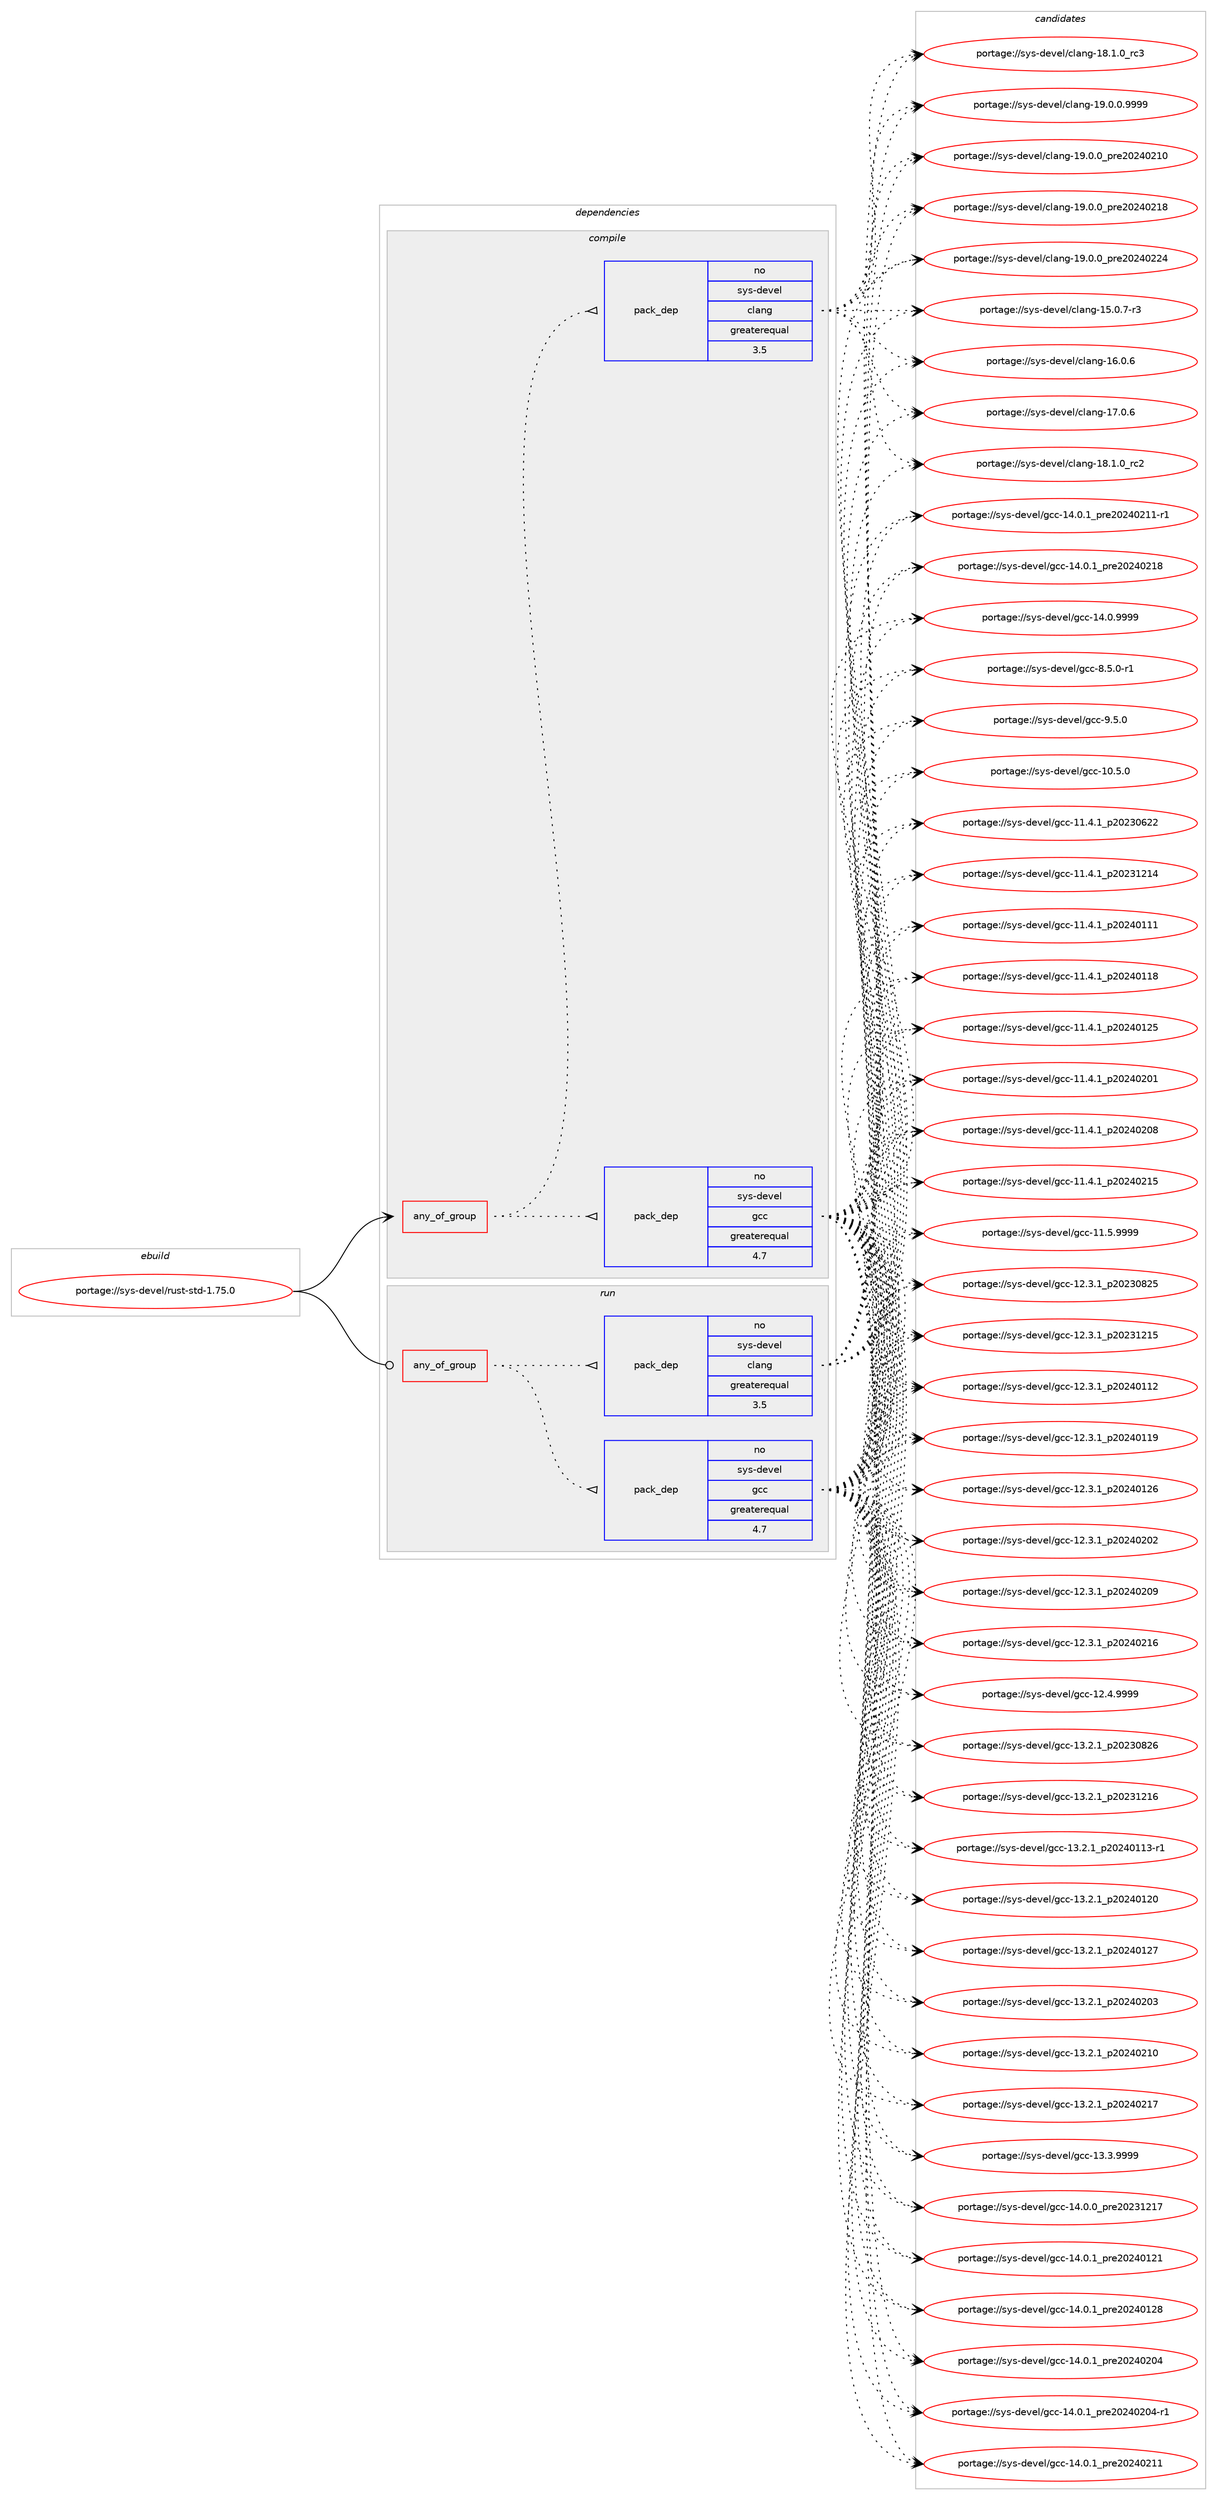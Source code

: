 digraph prolog {

# *************
# Graph options
# *************

newrank=true;
concentrate=true;
compound=true;
graph [rankdir=LR,fontname=Helvetica,fontsize=10,ranksep=1.5];#, ranksep=2.5, nodesep=0.2];
edge  [arrowhead=vee];
node  [fontname=Helvetica,fontsize=10];

# **********
# The ebuild
# **********

subgraph cluster_leftcol {
color=gray;
rank=same;
label=<<i>ebuild</i>>;
id [label="portage://sys-devel/rust-std-1.75.0", color=red, width=4, href="../sys-devel/rust-std-1.75.0.svg"];
}

# ****************
# The dependencies
# ****************

subgraph cluster_midcol {
color=gray;
label=<<i>dependencies</i>>;
subgraph cluster_compile {
fillcolor="#eeeeee";
style=filled;
label=<<i>compile</i>>;
subgraph any184 {
dependency20622 [label=<<TABLE BORDER="0" CELLBORDER="1" CELLSPACING="0" CELLPADDING="4"><TR><TD CELLPADDING="10">any_of_group</TD></TR></TABLE>>, shape=none, color=red];subgraph pack6440 {
dependency20623 [label=<<TABLE BORDER="0" CELLBORDER="1" CELLSPACING="0" CELLPADDING="4" WIDTH="220"><TR><TD ROWSPAN="6" CELLPADDING="30">pack_dep</TD></TR><TR><TD WIDTH="110">no</TD></TR><TR><TD>sys-devel</TD></TR><TR><TD>gcc</TD></TR><TR><TD>greaterequal</TD></TR><TR><TD>4.7</TD></TR></TABLE>>, shape=none, color=blue];
}
dependency20622:e -> dependency20623:w [weight=20,style="dotted",arrowhead="oinv"];
subgraph pack6441 {
dependency20624 [label=<<TABLE BORDER="0" CELLBORDER="1" CELLSPACING="0" CELLPADDING="4" WIDTH="220"><TR><TD ROWSPAN="6" CELLPADDING="30">pack_dep</TD></TR><TR><TD WIDTH="110">no</TD></TR><TR><TD>sys-devel</TD></TR><TR><TD>clang</TD></TR><TR><TD>greaterequal</TD></TR><TR><TD>3.5</TD></TR></TABLE>>, shape=none, color=blue];
}
dependency20622:e -> dependency20624:w [weight=20,style="dotted",arrowhead="oinv"];
}
id:e -> dependency20622:w [weight=20,style="solid",arrowhead="vee"];
}
subgraph cluster_compileandrun {
fillcolor="#eeeeee";
style=filled;
label=<<i>compile and run</i>>;
}
subgraph cluster_run {
fillcolor="#eeeeee";
style=filled;
label=<<i>run</i>>;
subgraph any185 {
dependency20625 [label=<<TABLE BORDER="0" CELLBORDER="1" CELLSPACING="0" CELLPADDING="4"><TR><TD CELLPADDING="10">any_of_group</TD></TR></TABLE>>, shape=none, color=red];subgraph pack6442 {
dependency20626 [label=<<TABLE BORDER="0" CELLBORDER="1" CELLSPACING="0" CELLPADDING="4" WIDTH="220"><TR><TD ROWSPAN="6" CELLPADDING="30">pack_dep</TD></TR><TR><TD WIDTH="110">no</TD></TR><TR><TD>sys-devel</TD></TR><TR><TD>gcc</TD></TR><TR><TD>greaterequal</TD></TR><TR><TD>4.7</TD></TR></TABLE>>, shape=none, color=blue];
}
dependency20625:e -> dependency20626:w [weight=20,style="dotted",arrowhead="oinv"];
subgraph pack6443 {
dependency20627 [label=<<TABLE BORDER="0" CELLBORDER="1" CELLSPACING="0" CELLPADDING="4" WIDTH="220"><TR><TD ROWSPAN="6" CELLPADDING="30">pack_dep</TD></TR><TR><TD WIDTH="110">no</TD></TR><TR><TD>sys-devel</TD></TR><TR><TD>clang</TD></TR><TR><TD>greaterequal</TD></TR><TR><TD>3.5</TD></TR></TABLE>>, shape=none, color=blue];
}
dependency20625:e -> dependency20627:w [weight=20,style="dotted",arrowhead="oinv"];
}
id:e -> dependency20625:w [weight=20,style="solid",arrowhead="odot"];
}
}

# **************
# The candidates
# **************

subgraph cluster_choices {
rank=same;
color=gray;
label=<<i>candidates</i>>;

subgraph choice6440 {
color=black;
nodesep=1;
choice1151211154510010111810110847103999945494846534648 [label="portage://sys-devel/gcc-10.5.0", color=red, width=4,href="../sys-devel/gcc-10.5.0.svg"];
choice1151211154510010111810110847103999945494946524649951125048505148545050 [label="portage://sys-devel/gcc-11.4.1_p20230622", color=red, width=4,href="../sys-devel/gcc-11.4.1_p20230622.svg"];
choice1151211154510010111810110847103999945494946524649951125048505149504952 [label="portage://sys-devel/gcc-11.4.1_p20231214", color=red, width=4,href="../sys-devel/gcc-11.4.1_p20231214.svg"];
choice1151211154510010111810110847103999945494946524649951125048505248494949 [label="portage://sys-devel/gcc-11.4.1_p20240111", color=red, width=4,href="../sys-devel/gcc-11.4.1_p20240111.svg"];
choice1151211154510010111810110847103999945494946524649951125048505248494956 [label="portage://sys-devel/gcc-11.4.1_p20240118", color=red, width=4,href="../sys-devel/gcc-11.4.1_p20240118.svg"];
choice1151211154510010111810110847103999945494946524649951125048505248495053 [label="portage://sys-devel/gcc-11.4.1_p20240125", color=red, width=4,href="../sys-devel/gcc-11.4.1_p20240125.svg"];
choice1151211154510010111810110847103999945494946524649951125048505248504849 [label="portage://sys-devel/gcc-11.4.1_p20240201", color=red, width=4,href="../sys-devel/gcc-11.4.1_p20240201.svg"];
choice1151211154510010111810110847103999945494946524649951125048505248504856 [label="portage://sys-devel/gcc-11.4.1_p20240208", color=red, width=4,href="../sys-devel/gcc-11.4.1_p20240208.svg"];
choice1151211154510010111810110847103999945494946524649951125048505248504953 [label="portage://sys-devel/gcc-11.4.1_p20240215", color=red, width=4,href="../sys-devel/gcc-11.4.1_p20240215.svg"];
choice1151211154510010111810110847103999945494946534657575757 [label="portage://sys-devel/gcc-11.5.9999", color=red, width=4,href="../sys-devel/gcc-11.5.9999.svg"];
choice1151211154510010111810110847103999945495046514649951125048505148565053 [label="portage://sys-devel/gcc-12.3.1_p20230825", color=red, width=4,href="../sys-devel/gcc-12.3.1_p20230825.svg"];
choice1151211154510010111810110847103999945495046514649951125048505149504953 [label="portage://sys-devel/gcc-12.3.1_p20231215", color=red, width=4,href="../sys-devel/gcc-12.3.1_p20231215.svg"];
choice1151211154510010111810110847103999945495046514649951125048505248494950 [label="portage://sys-devel/gcc-12.3.1_p20240112", color=red, width=4,href="../sys-devel/gcc-12.3.1_p20240112.svg"];
choice1151211154510010111810110847103999945495046514649951125048505248494957 [label="portage://sys-devel/gcc-12.3.1_p20240119", color=red, width=4,href="../sys-devel/gcc-12.3.1_p20240119.svg"];
choice1151211154510010111810110847103999945495046514649951125048505248495054 [label="portage://sys-devel/gcc-12.3.1_p20240126", color=red, width=4,href="../sys-devel/gcc-12.3.1_p20240126.svg"];
choice1151211154510010111810110847103999945495046514649951125048505248504850 [label="portage://sys-devel/gcc-12.3.1_p20240202", color=red, width=4,href="../sys-devel/gcc-12.3.1_p20240202.svg"];
choice1151211154510010111810110847103999945495046514649951125048505248504857 [label="portage://sys-devel/gcc-12.3.1_p20240209", color=red, width=4,href="../sys-devel/gcc-12.3.1_p20240209.svg"];
choice1151211154510010111810110847103999945495046514649951125048505248504954 [label="portage://sys-devel/gcc-12.3.1_p20240216", color=red, width=4,href="../sys-devel/gcc-12.3.1_p20240216.svg"];
choice1151211154510010111810110847103999945495046524657575757 [label="portage://sys-devel/gcc-12.4.9999", color=red, width=4,href="../sys-devel/gcc-12.4.9999.svg"];
choice1151211154510010111810110847103999945495146504649951125048505148565054 [label="portage://sys-devel/gcc-13.2.1_p20230826", color=red, width=4,href="../sys-devel/gcc-13.2.1_p20230826.svg"];
choice1151211154510010111810110847103999945495146504649951125048505149504954 [label="portage://sys-devel/gcc-13.2.1_p20231216", color=red, width=4,href="../sys-devel/gcc-13.2.1_p20231216.svg"];
choice11512111545100101118101108471039999454951465046499511250485052484949514511449 [label="portage://sys-devel/gcc-13.2.1_p20240113-r1", color=red, width=4,href="../sys-devel/gcc-13.2.1_p20240113-r1.svg"];
choice1151211154510010111810110847103999945495146504649951125048505248495048 [label="portage://sys-devel/gcc-13.2.1_p20240120", color=red, width=4,href="../sys-devel/gcc-13.2.1_p20240120.svg"];
choice1151211154510010111810110847103999945495146504649951125048505248495055 [label="portage://sys-devel/gcc-13.2.1_p20240127", color=red, width=4,href="../sys-devel/gcc-13.2.1_p20240127.svg"];
choice1151211154510010111810110847103999945495146504649951125048505248504851 [label="portage://sys-devel/gcc-13.2.1_p20240203", color=red, width=4,href="../sys-devel/gcc-13.2.1_p20240203.svg"];
choice1151211154510010111810110847103999945495146504649951125048505248504948 [label="portage://sys-devel/gcc-13.2.1_p20240210", color=red, width=4,href="../sys-devel/gcc-13.2.1_p20240210.svg"];
choice1151211154510010111810110847103999945495146504649951125048505248504955 [label="portage://sys-devel/gcc-13.2.1_p20240217", color=red, width=4,href="../sys-devel/gcc-13.2.1_p20240217.svg"];
choice1151211154510010111810110847103999945495146514657575757 [label="portage://sys-devel/gcc-13.3.9999", color=red, width=4,href="../sys-devel/gcc-13.3.9999.svg"];
choice1151211154510010111810110847103999945495246484648951121141015048505149504955 [label="portage://sys-devel/gcc-14.0.0_pre20231217", color=red, width=4,href="../sys-devel/gcc-14.0.0_pre20231217.svg"];
choice1151211154510010111810110847103999945495246484649951121141015048505248495049 [label="portage://sys-devel/gcc-14.0.1_pre20240121", color=red, width=4,href="../sys-devel/gcc-14.0.1_pre20240121.svg"];
choice1151211154510010111810110847103999945495246484649951121141015048505248495056 [label="portage://sys-devel/gcc-14.0.1_pre20240128", color=red, width=4,href="../sys-devel/gcc-14.0.1_pre20240128.svg"];
choice1151211154510010111810110847103999945495246484649951121141015048505248504852 [label="portage://sys-devel/gcc-14.0.1_pre20240204", color=red, width=4,href="../sys-devel/gcc-14.0.1_pre20240204.svg"];
choice11512111545100101118101108471039999454952464846499511211410150485052485048524511449 [label="portage://sys-devel/gcc-14.0.1_pre20240204-r1", color=red, width=4,href="../sys-devel/gcc-14.0.1_pre20240204-r1.svg"];
choice1151211154510010111810110847103999945495246484649951121141015048505248504949 [label="portage://sys-devel/gcc-14.0.1_pre20240211", color=red, width=4,href="../sys-devel/gcc-14.0.1_pre20240211.svg"];
choice11512111545100101118101108471039999454952464846499511211410150485052485049494511449 [label="portage://sys-devel/gcc-14.0.1_pre20240211-r1", color=red, width=4,href="../sys-devel/gcc-14.0.1_pre20240211-r1.svg"];
choice1151211154510010111810110847103999945495246484649951121141015048505248504956 [label="portage://sys-devel/gcc-14.0.1_pre20240218", color=red, width=4,href="../sys-devel/gcc-14.0.1_pre20240218.svg"];
choice1151211154510010111810110847103999945495246484657575757 [label="portage://sys-devel/gcc-14.0.9999", color=red, width=4,href="../sys-devel/gcc-14.0.9999.svg"];
choice115121115451001011181011084710399994556465346484511449 [label="portage://sys-devel/gcc-8.5.0-r1", color=red, width=4,href="../sys-devel/gcc-8.5.0-r1.svg"];
choice11512111545100101118101108471039999455746534648 [label="portage://sys-devel/gcc-9.5.0", color=red, width=4,href="../sys-devel/gcc-9.5.0.svg"];
dependency20623:e -> choice1151211154510010111810110847103999945494846534648:w [style=dotted,weight="100"];
dependency20623:e -> choice1151211154510010111810110847103999945494946524649951125048505148545050:w [style=dotted,weight="100"];
dependency20623:e -> choice1151211154510010111810110847103999945494946524649951125048505149504952:w [style=dotted,weight="100"];
dependency20623:e -> choice1151211154510010111810110847103999945494946524649951125048505248494949:w [style=dotted,weight="100"];
dependency20623:e -> choice1151211154510010111810110847103999945494946524649951125048505248494956:w [style=dotted,weight="100"];
dependency20623:e -> choice1151211154510010111810110847103999945494946524649951125048505248495053:w [style=dotted,weight="100"];
dependency20623:e -> choice1151211154510010111810110847103999945494946524649951125048505248504849:w [style=dotted,weight="100"];
dependency20623:e -> choice1151211154510010111810110847103999945494946524649951125048505248504856:w [style=dotted,weight="100"];
dependency20623:e -> choice1151211154510010111810110847103999945494946524649951125048505248504953:w [style=dotted,weight="100"];
dependency20623:e -> choice1151211154510010111810110847103999945494946534657575757:w [style=dotted,weight="100"];
dependency20623:e -> choice1151211154510010111810110847103999945495046514649951125048505148565053:w [style=dotted,weight="100"];
dependency20623:e -> choice1151211154510010111810110847103999945495046514649951125048505149504953:w [style=dotted,weight="100"];
dependency20623:e -> choice1151211154510010111810110847103999945495046514649951125048505248494950:w [style=dotted,weight="100"];
dependency20623:e -> choice1151211154510010111810110847103999945495046514649951125048505248494957:w [style=dotted,weight="100"];
dependency20623:e -> choice1151211154510010111810110847103999945495046514649951125048505248495054:w [style=dotted,weight="100"];
dependency20623:e -> choice1151211154510010111810110847103999945495046514649951125048505248504850:w [style=dotted,weight="100"];
dependency20623:e -> choice1151211154510010111810110847103999945495046514649951125048505248504857:w [style=dotted,weight="100"];
dependency20623:e -> choice1151211154510010111810110847103999945495046514649951125048505248504954:w [style=dotted,weight="100"];
dependency20623:e -> choice1151211154510010111810110847103999945495046524657575757:w [style=dotted,weight="100"];
dependency20623:e -> choice1151211154510010111810110847103999945495146504649951125048505148565054:w [style=dotted,weight="100"];
dependency20623:e -> choice1151211154510010111810110847103999945495146504649951125048505149504954:w [style=dotted,weight="100"];
dependency20623:e -> choice11512111545100101118101108471039999454951465046499511250485052484949514511449:w [style=dotted,weight="100"];
dependency20623:e -> choice1151211154510010111810110847103999945495146504649951125048505248495048:w [style=dotted,weight="100"];
dependency20623:e -> choice1151211154510010111810110847103999945495146504649951125048505248495055:w [style=dotted,weight="100"];
dependency20623:e -> choice1151211154510010111810110847103999945495146504649951125048505248504851:w [style=dotted,weight="100"];
dependency20623:e -> choice1151211154510010111810110847103999945495146504649951125048505248504948:w [style=dotted,weight="100"];
dependency20623:e -> choice1151211154510010111810110847103999945495146504649951125048505248504955:w [style=dotted,weight="100"];
dependency20623:e -> choice1151211154510010111810110847103999945495146514657575757:w [style=dotted,weight="100"];
dependency20623:e -> choice1151211154510010111810110847103999945495246484648951121141015048505149504955:w [style=dotted,weight="100"];
dependency20623:e -> choice1151211154510010111810110847103999945495246484649951121141015048505248495049:w [style=dotted,weight="100"];
dependency20623:e -> choice1151211154510010111810110847103999945495246484649951121141015048505248495056:w [style=dotted,weight="100"];
dependency20623:e -> choice1151211154510010111810110847103999945495246484649951121141015048505248504852:w [style=dotted,weight="100"];
dependency20623:e -> choice11512111545100101118101108471039999454952464846499511211410150485052485048524511449:w [style=dotted,weight="100"];
dependency20623:e -> choice1151211154510010111810110847103999945495246484649951121141015048505248504949:w [style=dotted,weight="100"];
dependency20623:e -> choice11512111545100101118101108471039999454952464846499511211410150485052485049494511449:w [style=dotted,weight="100"];
dependency20623:e -> choice1151211154510010111810110847103999945495246484649951121141015048505248504956:w [style=dotted,weight="100"];
dependency20623:e -> choice1151211154510010111810110847103999945495246484657575757:w [style=dotted,weight="100"];
dependency20623:e -> choice115121115451001011181011084710399994556465346484511449:w [style=dotted,weight="100"];
dependency20623:e -> choice11512111545100101118101108471039999455746534648:w [style=dotted,weight="100"];
}
subgraph choice6441 {
color=black;
nodesep=1;
choice11512111545100101118101108479910897110103454953464846554511451 [label="portage://sys-devel/clang-15.0.7-r3", color=red, width=4,href="../sys-devel/clang-15.0.7-r3.svg"];
choice1151211154510010111810110847991089711010345495446484654 [label="portage://sys-devel/clang-16.0.6", color=red, width=4,href="../sys-devel/clang-16.0.6.svg"];
choice1151211154510010111810110847991089711010345495546484654 [label="portage://sys-devel/clang-17.0.6", color=red, width=4,href="../sys-devel/clang-17.0.6.svg"];
choice1151211154510010111810110847991089711010345495646494648951149950 [label="portage://sys-devel/clang-18.1.0_rc2", color=red, width=4,href="../sys-devel/clang-18.1.0_rc2.svg"];
choice1151211154510010111810110847991089711010345495646494648951149951 [label="portage://sys-devel/clang-18.1.0_rc3", color=red, width=4,href="../sys-devel/clang-18.1.0_rc3.svg"];
choice11512111545100101118101108479910897110103454957464846484657575757 [label="portage://sys-devel/clang-19.0.0.9999", color=red, width=4,href="../sys-devel/clang-19.0.0.9999.svg"];
choice1151211154510010111810110847991089711010345495746484648951121141015048505248504948 [label="portage://sys-devel/clang-19.0.0_pre20240210", color=red, width=4,href="../sys-devel/clang-19.0.0_pre20240210.svg"];
choice1151211154510010111810110847991089711010345495746484648951121141015048505248504956 [label="portage://sys-devel/clang-19.0.0_pre20240218", color=red, width=4,href="../sys-devel/clang-19.0.0_pre20240218.svg"];
choice1151211154510010111810110847991089711010345495746484648951121141015048505248505052 [label="portage://sys-devel/clang-19.0.0_pre20240224", color=red, width=4,href="../sys-devel/clang-19.0.0_pre20240224.svg"];
dependency20624:e -> choice11512111545100101118101108479910897110103454953464846554511451:w [style=dotted,weight="100"];
dependency20624:e -> choice1151211154510010111810110847991089711010345495446484654:w [style=dotted,weight="100"];
dependency20624:e -> choice1151211154510010111810110847991089711010345495546484654:w [style=dotted,weight="100"];
dependency20624:e -> choice1151211154510010111810110847991089711010345495646494648951149950:w [style=dotted,weight="100"];
dependency20624:e -> choice1151211154510010111810110847991089711010345495646494648951149951:w [style=dotted,weight="100"];
dependency20624:e -> choice11512111545100101118101108479910897110103454957464846484657575757:w [style=dotted,weight="100"];
dependency20624:e -> choice1151211154510010111810110847991089711010345495746484648951121141015048505248504948:w [style=dotted,weight="100"];
dependency20624:e -> choice1151211154510010111810110847991089711010345495746484648951121141015048505248504956:w [style=dotted,weight="100"];
dependency20624:e -> choice1151211154510010111810110847991089711010345495746484648951121141015048505248505052:w [style=dotted,weight="100"];
}
subgraph choice6442 {
color=black;
nodesep=1;
choice1151211154510010111810110847103999945494846534648 [label="portage://sys-devel/gcc-10.5.0", color=red, width=4,href="../sys-devel/gcc-10.5.0.svg"];
choice1151211154510010111810110847103999945494946524649951125048505148545050 [label="portage://sys-devel/gcc-11.4.1_p20230622", color=red, width=4,href="../sys-devel/gcc-11.4.1_p20230622.svg"];
choice1151211154510010111810110847103999945494946524649951125048505149504952 [label="portage://sys-devel/gcc-11.4.1_p20231214", color=red, width=4,href="../sys-devel/gcc-11.4.1_p20231214.svg"];
choice1151211154510010111810110847103999945494946524649951125048505248494949 [label="portage://sys-devel/gcc-11.4.1_p20240111", color=red, width=4,href="../sys-devel/gcc-11.4.1_p20240111.svg"];
choice1151211154510010111810110847103999945494946524649951125048505248494956 [label="portage://sys-devel/gcc-11.4.1_p20240118", color=red, width=4,href="../sys-devel/gcc-11.4.1_p20240118.svg"];
choice1151211154510010111810110847103999945494946524649951125048505248495053 [label="portage://sys-devel/gcc-11.4.1_p20240125", color=red, width=4,href="../sys-devel/gcc-11.4.1_p20240125.svg"];
choice1151211154510010111810110847103999945494946524649951125048505248504849 [label="portage://sys-devel/gcc-11.4.1_p20240201", color=red, width=4,href="../sys-devel/gcc-11.4.1_p20240201.svg"];
choice1151211154510010111810110847103999945494946524649951125048505248504856 [label="portage://sys-devel/gcc-11.4.1_p20240208", color=red, width=4,href="../sys-devel/gcc-11.4.1_p20240208.svg"];
choice1151211154510010111810110847103999945494946524649951125048505248504953 [label="portage://sys-devel/gcc-11.4.1_p20240215", color=red, width=4,href="../sys-devel/gcc-11.4.1_p20240215.svg"];
choice1151211154510010111810110847103999945494946534657575757 [label="portage://sys-devel/gcc-11.5.9999", color=red, width=4,href="../sys-devel/gcc-11.5.9999.svg"];
choice1151211154510010111810110847103999945495046514649951125048505148565053 [label="portage://sys-devel/gcc-12.3.1_p20230825", color=red, width=4,href="../sys-devel/gcc-12.3.1_p20230825.svg"];
choice1151211154510010111810110847103999945495046514649951125048505149504953 [label="portage://sys-devel/gcc-12.3.1_p20231215", color=red, width=4,href="../sys-devel/gcc-12.3.1_p20231215.svg"];
choice1151211154510010111810110847103999945495046514649951125048505248494950 [label="portage://sys-devel/gcc-12.3.1_p20240112", color=red, width=4,href="../sys-devel/gcc-12.3.1_p20240112.svg"];
choice1151211154510010111810110847103999945495046514649951125048505248494957 [label="portage://sys-devel/gcc-12.3.1_p20240119", color=red, width=4,href="../sys-devel/gcc-12.3.1_p20240119.svg"];
choice1151211154510010111810110847103999945495046514649951125048505248495054 [label="portage://sys-devel/gcc-12.3.1_p20240126", color=red, width=4,href="../sys-devel/gcc-12.3.1_p20240126.svg"];
choice1151211154510010111810110847103999945495046514649951125048505248504850 [label="portage://sys-devel/gcc-12.3.1_p20240202", color=red, width=4,href="../sys-devel/gcc-12.3.1_p20240202.svg"];
choice1151211154510010111810110847103999945495046514649951125048505248504857 [label="portage://sys-devel/gcc-12.3.1_p20240209", color=red, width=4,href="../sys-devel/gcc-12.3.1_p20240209.svg"];
choice1151211154510010111810110847103999945495046514649951125048505248504954 [label="portage://sys-devel/gcc-12.3.1_p20240216", color=red, width=4,href="../sys-devel/gcc-12.3.1_p20240216.svg"];
choice1151211154510010111810110847103999945495046524657575757 [label="portage://sys-devel/gcc-12.4.9999", color=red, width=4,href="../sys-devel/gcc-12.4.9999.svg"];
choice1151211154510010111810110847103999945495146504649951125048505148565054 [label="portage://sys-devel/gcc-13.2.1_p20230826", color=red, width=4,href="../sys-devel/gcc-13.2.1_p20230826.svg"];
choice1151211154510010111810110847103999945495146504649951125048505149504954 [label="portage://sys-devel/gcc-13.2.1_p20231216", color=red, width=4,href="../sys-devel/gcc-13.2.1_p20231216.svg"];
choice11512111545100101118101108471039999454951465046499511250485052484949514511449 [label="portage://sys-devel/gcc-13.2.1_p20240113-r1", color=red, width=4,href="../sys-devel/gcc-13.2.1_p20240113-r1.svg"];
choice1151211154510010111810110847103999945495146504649951125048505248495048 [label="portage://sys-devel/gcc-13.2.1_p20240120", color=red, width=4,href="../sys-devel/gcc-13.2.1_p20240120.svg"];
choice1151211154510010111810110847103999945495146504649951125048505248495055 [label="portage://sys-devel/gcc-13.2.1_p20240127", color=red, width=4,href="../sys-devel/gcc-13.2.1_p20240127.svg"];
choice1151211154510010111810110847103999945495146504649951125048505248504851 [label="portage://sys-devel/gcc-13.2.1_p20240203", color=red, width=4,href="../sys-devel/gcc-13.2.1_p20240203.svg"];
choice1151211154510010111810110847103999945495146504649951125048505248504948 [label="portage://sys-devel/gcc-13.2.1_p20240210", color=red, width=4,href="../sys-devel/gcc-13.2.1_p20240210.svg"];
choice1151211154510010111810110847103999945495146504649951125048505248504955 [label="portage://sys-devel/gcc-13.2.1_p20240217", color=red, width=4,href="../sys-devel/gcc-13.2.1_p20240217.svg"];
choice1151211154510010111810110847103999945495146514657575757 [label="portage://sys-devel/gcc-13.3.9999", color=red, width=4,href="../sys-devel/gcc-13.3.9999.svg"];
choice1151211154510010111810110847103999945495246484648951121141015048505149504955 [label="portage://sys-devel/gcc-14.0.0_pre20231217", color=red, width=4,href="../sys-devel/gcc-14.0.0_pre20231217.svg"];
choice1151211154510010111810110847103999945495246484649951121141015048505248495049 [label="portage://sys-devel/gcc-14.0.1_pre20240121", color=red, width=4,href="../sys-devel/gcc-14.0.1_pre20240121.svg"];
choice1151211154510010111810110847103999945495246484649951121141015048505248495056 [label="portage://sys-devel/gcc-14.0.1_pre20240128", color=red, width=4,href="../sys-devel/gcc-14.0.1_pre20240128.svg"];
choice1151211154510010111810110847103999945495246484649951121141015048505248504852 [label="portage://sys-devel/gcc-14.0.1_pre20240204", color=red, width=4,href="../sys-devel/gcc-14.0.1_pre20240204.svg"];
choice11512111545100101118101108471039999454952464846499511211410150485052485048524511449 [label="portage://sys-devel/gcc-14.0.1_pre20240204-r1", color=red, width=4,href="../sys-devel/gcc-14.0.1_pre20240204-r1.svg"];
choice1151211154510010111810110847103999945495246484649951121141015048505248504949 [label="portage://sys-devel/gcc-14.0.1_pre20240211", color=red, width=4,href="../sys-devel/gcc-14.0.1_pre20240211.svg"];
choice11512111545100101118101108471039999454952464846499511211410150485052485049494511449 [label="portage://sys-devel/gcc-14.0.1_pre20240211-r1", color=red, width=4,href="../sys-devel/gcc-14.0.1_pre20240211-r1.svg"];
choice1151211154510010111810110847103999945495246484649951121141015048505248504956 [label="portage://sys-devel/gcc-14.0.1_pre20240218", color=red, width=4,href="../sys-devel/gcc-14.0.1_pre20240218.svg"];
choice1151211154510010111810110847103999945495246484657575757 [label="portage://sys-devel/gcc-14.0.9999", color=red, width=4,href="../sys-devel/gcc-14.0.9999.svg"];
choice115121115451001011181011084710399994556465346484511449 [label="portage://sys-devel/gcc-8.5.0-r1", color=red, width=4,href="../sys-devel/gcc-8.5.0-r1.svg"];
choice11512111545100101118101108471039999455746534648 [label="portage://sys-devel/gcc-9.5.0", color=red, width=4,href="../sys-devel/gcc-9.5.0.svg"];
dependency20626:e -> choice1151211154510010111810110847103999945494846534648:w [style=dotted,weight="100"];
dependency20626:e -> choice1151211154510010111810110847103999945494946524649951125048505148545050:w [style=dotted,weight="100"];
dependency20626:e -> choice1151211154510010111810110847103999945494946524649951125048505149504952:w [style=dotted,weight="100"];
dependency20626:e -> choice1151211154510010111810110847103999945494946524649951125048505248494949:w [style=dotted,weight="100"];
dependency20626:e -> choice1151211154510010111810110847103999945494946524649951125048505248494956:w [style=dotted,weight="100"];
dependency20626:e -> choice1151211154510010111810110847103999945494946524649951125048505248495053:w [style=dotted,weight="100"];
dependency20626:e -> choice1151211154510010111810110847103999945494946524649951125048505248504849:w [style=dotted,weight="100"];
dependency20626:e -> choice1151211154510010111810110847103999945494946524649951125048505248504856:w [style=dotted,weight="100"];
dependency20626:e -> choice1151211154510010111810110847103999945494946524649951125048505248504953:w [style=dotted,weight="100"];
dependency20626:e -> choice1151211154510010111810110847103999945494946534657575757:w [style=dotted,weight="100"];
dependency20626:e -> choice1151211154510010111810110847103999945495046514649951125048505148565053:w [style=dotted,weight="100"];
dependency20626:e -> choice1151211154510010111810110847103999945495046514649951125048505149504953:w [style=dotted,weight="100"];
dependency20626:e -> choice1151211154510010111810110847103999945495046514649951125048505248494950:w [style=dotted,weight="100"];
dependency20626:e -> choice1151211154510010111810110847103999945495046514649951125048505248494957:w [style=dotted,weight="100"];
dependency20626:e -> choice1151211154510010111810110847103999945495046514649951125048505248495054:w [style=dotted,weight="100"];
dependency20626:e -> choice1151211154510010111810110847103999945495046514649951125048505248504850:w [style=dotted,weight="100"];
dependency20626:e -> choice1151211154510010111810110847103999945495046514649951125048505248504857:w [style=dotted,weight="100"];
dependency20626:e -> choice1151211154510010111810110847103999945495046514649951125048505248504954:w [style=dotted,weight="100"];
dependency20626:e -> choice1151211154510010111810110847103999945495046524657575757:w [style=dotted,weight="100"];
dependency20626:e -> choice1151211154510010111810110847103999945495146504649951125048505148565054:w [style=dotted,weight="100"];
dependency20626:e -> choice1151211154510010111810110847103999945495146504649951125048505149504954:w [style=dotted,weight="100"];
dependency20626:e -> choice11512111545100101118101108471039999454951465046499511250485052484949514511449:w [style=dotted,weight="100"];
dependency20626:e -> choice1151211154510010111810110847103999945495146504649951125048505248495048:w [style=dotted,weight="100"];
dependency20626:e -> choice1151211154510010111810110847103999945495146504649951125048505248495055:w [style=dotted,weight="100"];
dependency20626:e -> choice1151211154510010111810110847103999945495146504649951125048505248504851:w [style=dotted,weight="100"];
dependency20626:e -> choice1151211154510010111810110847103999945495146504649951125048505248504948:w [style=dotted,weight="100"];
dependency20626:e -> choice1151211154510010111810110847103999945495146504649951125048505248504955:w [style=dotted,weight="100"];
dependency20626:e -> choice1151211154510010111810110847103999945495146514657575757:w [style=dotted,weight="100"];
dependency20626:e -> choice1151211154510010111810110847103999945495246484648951121141015048505149504955:w [style=dotted,weight="100"];
dependency20626:e -> choice1151211154510010111810110847103999945495246484649951121141015048505248495049:w [style=dotted,weight="100"];
dependency20626:e -> choice1151211154510010111810110847103999945495246484649951121141015048505248495056:w [style=dotted,weight="100"];
dependency20626:e -> choice1151211154510010111810110847103999945495246484649951121141015048505248504852:w [style=dotted,weight="100"];
dependency20626:e -> choice11512111545100101118101108471039999454952464846499511211410150485052485048524511449:w [style=dotted,weight="100"];
dependency20626:e -> choice1151211154510010111810110847103999945495246484649951121141015048505248504949:w [style=dotted,weight="100"];
dependency20626:e -> choice11512111545100101118101108471039999454952464846499511211410150485052485049494511449:w [style=dotted,weight="100"];
dependency20626:e -> choice1151211154510010111810110847103999945495246484649951121141015048505248504956:w [style=dotted,weight="100"];
dependency20626:e -> choice1151211154510010111810110847103999945495246484657575757:w [style=dotted,weight="100"];
dependency20626:e -> choice115121115451001011181011084710399994556465346484511449:w [style=dotted,weight="100"];
dependency20626:e -> choice11512111545100101118101108471039999455746534648:w [style=dotted,weight="100"];
}
subgraph choice6443 {
color=black;
nodesep=1;
choice11512111545100101118101108479910897110103454953464846554511451 [label="portage://sys-devel/clang-15.0.7-r3", color=red, width=4,href="../sys-devel/clang-15.0.7-r3.svg"];
choice1151211154510010111810110847991089711010345495446484654 [label="portage://sys-devel/clang-16.0.6", color=red, width=4,href="../sys-devel/clang-16.0.6.svg"];
choice1151211154510010111810110847991089711010345495546484654 [label="portage://sys-devel/clang-17.0.6", color=red, width=4,href="../sys-devel/clang-17.0.6.svg"];
choice1151211154510010111810110847991089711010345495646494648951149950 [label="portage://sys-devel/clang-18.1.0_rc2", color=red, width=4,href="../sys-devel/clang-18.1.0_rc2.svg"];
choice1151211154510010111810110847991089711010345495646494648951149951 [label="portage://sys-devel/clang-18.1.0_rc3", color=red, width=4,href="../sys-devel/clang-18.1.0_rc3.svg"];
choice11512111545100101118101108479910897110103454957464846484657575757 [label="portage://sys-devel/clang-19.0.0.9999", color=red, width=4,href="../sys-devel/clang-19.0.0.9999.svg"];
choice1151211154510010111810110847991089711010345495746484648951121141015048505248504948 [label="portage://sys-devel/clang-19.0.0_pre20240210", color=red, width=4,href="../sys-devel/clang-19.0.0_pre20240210.svg"];
choice1151211154510010111810110847991089711010345495746484648951121141015048505248504956 [label="portage://sys-devel/clang-19.0.0_pre20240218", color=red, width=4,href="../sys-devel/clang-19.0.0_pre20240218.svg"];
choice1151211154510010111810110847991089711010345495746484648951121141015048505248505052 [label="portage://sys-devel/clang-19.0.0_pre20240224", color=red, width=4,href="../sys-devel/clang-19.0.0_pre20240224.svg"];
dependency20627:e -> choice11512111545100101118101108479910897110103454953464846554511451:w [style=dotted,weight="100"];
dependency20627:e -> choice1151211154510010111810110847991089711010345495446484654:w [style=dotted,weight="100"];
dependency20627:e -> choice1151211154510010111810110847991089711010345495546484654:w [style=dotted,weight="100"];
dependency20627:e -> choice1151211154510010111810110847991089711010345495646494648951149950:w [style=dotted,weight="100"];
dependency20627:e -> choice1151211154510010111810110847991089711010345495646494648951149951:w [style=dotted,weight="100"];
dependency20627:e -> choice11512111545100101118101108479910897110103454957464846484657575757:w [style=dotted,weight="100"];
dependency20627:e -> choice1151211154510010111810110847991089711010345495746484648951121141015048505248504948:w [style=dotted,weight="100"];
dependency20627:e -> choice1151211154510010111810110847991089711010345495746484648951121141015048505248504956:w [style=dotted,weight="100"];
dependency20627:e -> choice1151211154510010111810110847991089711010345495746484648951121141015048505248505052:w [style=dotted,weight="100"];
}
}

}
